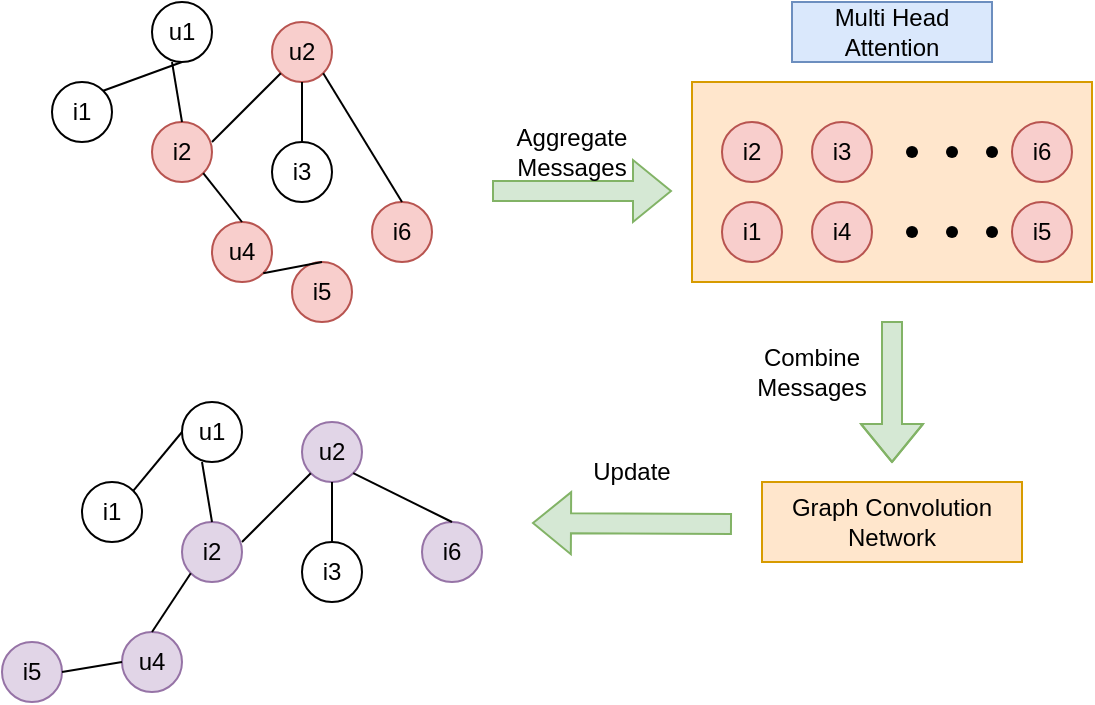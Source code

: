 <mxfile version="21.7.5" type="github" pages="2">
  <diagram name="Page-1" id="udrLgjQMtBrdLozp5wYZ">
    <mxGraphModel dx="917" dy="398" grid="1" gridSize="10" guides="1" tooltips="1" connect="1" arrows="1" fold="1" page="1" pageScale="1" pageWidth="850" pageHeight="1100" math="0" shadow="0">
      <root>
        <mxCell id="0" />
        <mxCell id="1" parent="0" />
        <mxCell id="xgLK2LUFWJEGlEhHuN2q-1" value="u1" style="ellipse;whiteSpace=wrap;html=1;aspect=fixed;" parent="1" vertex="1">
          <mxGeometry x="110" y="60" width="30" height="30" as="geometry" />
        </mxCell>
        <mxCell id="xgLK2LUFWJEGlEhHuN2q-2" value="u2" style="ellipse;whiteSpace=wrap;html=1;aspect=fixed;fillColor=#f8cecc;strokeColor=#b85450;" parent="1" vertex="1">
          <mxGeometry x="170" y="70" width="30" height="30" as="geometry" />
        </mxCell>
        <mxCell id="xgLK2LUFWJEGlEhHuN2q-3" value="i2" style="ellipse;whiteSpace=wrap;html=1;aspect=fixed;fillColor=#f8cecc;strokeColor=#b85450;" parent="1" vertex="1">
          <mxGeometry x="110" y="120" width="30" height="30" as="geometry" />
        </mxCell>
        <mxCell id="xgLK2LUFWJEGlEhHuN2q-4" value="i3" style="ellipse;whiteSpace=wrap;html=1;aspect=fixed;" parent="1" vertex="1">
          <mxGeometry x="170" y="130" width="30" height="30" as="geometry" />
        </mxCell>
        <mxCell id="xgLK2LUFWJEGlEhHuN2q-5" value="i1" style="ellipse;whiteSpace=wrap;html=1;aspect=fixed;" parent="1" vertex="1">
          <mxGeometry x="60" y="100" width="30" height="30" as="geometry" />
        </mxCell>
        <mxCell id="xgLK2LUFWJEGlEhHuN2q-7" value="" style="endArrow=none;html=1;rounded=0;exitX=0.5;exitY=1;exitDx=0;exitDy=0;entryX=1;entryY=0;entryDx=0;entryDy=0;" parent="1" source="xgLK2LUFWJEGlEhHuN2q-1" target="xgLK2LUFWJEGlEhHuN2q-5" edge="1">
          <mxGeometry width="50" height="50" relative="1" as="geometry">
            <mxPoint x="370" y="240" as="sourcePoint" />
            <mxPoint x="420" y="190" as="targetPoint" />
          </mxGeometry>
        </mxCell>
        <mxCell id="xgLK2LUFWJEGlEhHuN2q-8" value="" style="endArrow=none;html=1;rounded=0;entryX=0;entryY=1;entryDx=0;entryDy=0;" parent="1" target="xgLK2LUFWJEGlEhHuN2q-2" edge="1">
          <mxGeometry width="50" height="50" relative="1" as="geometry">
            <mxPoint x="140" y="130" as="sourcePoint" />
            <mxPoint x="76" y="124" as="targetPoint" />
          </mxGeometry>
        </mxCell>
        <mxCell id="xgLK2LUFWJEGlEhHuN2q-9" value="" style="endArrow=none;html=1;rounded=0;exitX=0.5;exitY=0;exitDx=0;exitDy=0;entryX=0.5;entryY=1;entryDx=0;entryDy=0;" parent="1" source="xgLK2LUFWJEGlEhHuN2q-4" target="xgLK2LUFWJEGlEhHuN2q-2" edge="1">
          <mxGeometry width="50" height="50" relative="1" as="geometry">
            <mxPoint x="135" y="130" as="sourcePoint" />
            <mxPoint x="184" y="116" as="targetPoint" />
          </mxGeometry>
        </mxCell>
        <mxCell id="xgLK2LUFWJEGlEhHuN2q-10" value="" style="endArrow=none;html=1;rounded=0;entryX=0.5;entryY=0;entryDx=0;entryDy=0;" parent="1" target="xgLK2LUFWJEGlEhHuN2q-3" edge="1">
          <mxGeometry width="50" height="50" relative="1" as="geometry">
            <mxPoint x="120" y="90" as="sourcePoint" />
            <mxPoint x="194" y="126" as="targetPoint" />
          </mxGeometry>
        </mxCell>
        <mxCell id="xgLK2LUFWJEGlEhHuN2q-12" value="u4" style="ellipse;whiteSpace=wrap;html=1;aspect=fixed;fillColor=#f8cecc;strokeColor=#b85450;" parent="1" vertex="1">
          <mxGeometry x="140" y="170" width="30" height="30" as="geometry" />
        </mxCell>
        <mxCell id="xgLK2LUFWJEGlEhHuN2q-13" value="i6" style="ellipse;whiteSpace=wrap;html=1;aspect=fixed;fillColor=#f8cecc;strokeColor=#b85450;" parent="1" vertex="1">
          <mxGeometry x="220" y="160" width="30" height="30" as="geometry" />
        </mxCell>
        <mxCell id="xgLK2LUFWJEGlEhHuN2q-14" value="i5" style="ellipse;whiteSpace=wrap;html=1;aspect=fixed;fillColor=#f8cecc;strokeColor=#b85450;" parent="1" vertex="1">
          <mxGeometry x="180" y="190" width="30" height="30" as="geometry" />
        </mxCell>
        <mxCell id="xgLK2LUFWJEGlEhHuN2q-28" value="" style="endArrow=none;html=1;rounded=0;exitX=0.5;exitY=0;exitDx=0;exitDy=0;entryX=1;entryY=1;entryDx=0;entryDy=0;" parent="1" source="xgLK2LUFWJEGlEhHuN2q-13" target="xgLK2LUFWJEGlEhHuN2q-2" edge="1">
          <mxGeometry width="50" height="50" relative="1" as="geometry">
            <mxPoint x="195" y="140" as="sourcePoint" />
            <mxPoint x="195" y="110" as="targetPoint" />
          </mxGeometry>
        </mxCell>
        <mxCell id="xgLK2LUFWJEGlEhHuN2q-29" value="" style="endArrow=none;html=1;rounded=0;exitX=0.5;exitY=0;exitDx=0;exitDy=0;entryX=1;entryY=1;entryDx=0;entryDy=0;" parent="1" source="xgLK2LUFWJEGlEhHuN2q-12" target="xgLK2LUFWJEGlEhHuN2q-3" edge="1">
          <mxGeometry width="50" height="50" relative="1" as="geometry">
            <mxPoint x="205" y="150" as="sourcePoint" />
            <mxPoint x="205" y="120" as="targetPoint" />
          </mxGeometry>
        </mxCell>
        <mxCell id="xgLK2LUFWJEGlEhHuN2q-30" value="" style="endArrow=none;html=1;rounded=0;exitX=0.5;exitY=0;exitDx=0;exitDy=0;entryX=1;entryY=1;entryDx=0;entryDy=0;" parent="1" source="xgLK2LUFWJEGlEhHuN2q-14" target="xgLK2LUFWJEGlEhHuN2q-12" edge="1">
          <mxGeometry width="50" height="50" relative="1" as="geometry">
            <mxPoint x="165" y="180" as="sourcePoint" />
            <mxPoint x="146" y="156" as="targetPoint" />
          </mxGeometry>
        </mxCell>
        <mxCell id="xgLK2LUFWJEGlEhHuN2q-34" value="" style="shape=flexArrow;endArrow=classic;html=1;rounded=0;fillColor=#d5e8d4;strokeColor=#82b366;" parent="1" edge="1">
          <mxGeometry width="50" height="50" relative="1" as="geometry">
            <mxPoint x="280" y="154.5" as="sourcePoint" />
            <mxPoint x="370" y="154.5" as="targetPoint" />
          </mxGeometry>
        </mxCell>
        <mxCell id="xgLK2LUFWJEGlEhHuN2q-36" value="Aggregate&lt;br&gt;Messages" style="text;html=1;strokeColor=none;fillColor=none;align=center;verticalAlign=middle;whiteSpace=wrap;rounded=0;" parent="1" vertex="1">
          <mxGeometry x="290" y="120" width="60" height="30" as="geometry" />
        </mxCell>
        <mxCell id="xgLK2LUFWJEGlEhHuN2q-37" value="" style="rounded=0;whiteSpace=wrap;html=1;fillColor=#ffe6cc;strokeColor=#d79b00;" parent="1" vertex="1">
          <mxGeometry x="380" y="100" width="200" height="100" as="geometry" />
        </mxCell>
        <mxCell id="xgLK2LUFWJEGlEhHuN2q-38" value="i2" style="ellipse;whiteSpace=wrap;html=1;aspect=fixed;fillColor=#f8cecc;strokeColor=#b85450;" parent="1" vertex="1">
          <mxGeometry x="395" y="120" width="30" height="30" as="geometry" />
        </mxCell>
        <mxCell id="xgLK2LUFWJEGlEhHuN2q-39" value="i3" style="ellipse;whiteSpace=wrap;html=1;aspect=fixed;fillColor=#f8cecc;strokeColor=#b85450;" parent="1" vertex="1">
          <mxGeometry x="440" y="120" width="30" height="30" as="geometry" />
        </mxCell>
        <mxCell id="xgLK2LUFWJEGlEhHuN2q-40" value="i6" style="ellipse;whiteSpace=wrap;html=1;aspect=fixed;fillColor=#f8cecc;strokeColor=#b85450;" parent="1" vertex="1">
          <mxGeometry x="540" y="120" width="30" height="30" as="geometry" />
        </mxCell>
        <mxCell id="xgLK2LUFWJEGlEhHuN2q-43" value="" style="shape=waypoint;sketch=0;fillStyle=solid;size=6;pointerEvents=1;points=[];fillColor=none;resizable=0;rotatable=0;perimeter=centerPerimeter;snapToPoint=1;" parent="1" vertex="1">
          <mxGeometry x="480" y="125" width="20" height="20" as="geometry" />
        </mxCell>
        <mxCell id="xgLK2LUFWJEGlEhHuN2q-44" value="" style="shape=waypoint;sketch=0;fillStyle=solid;size=6;pointerEvents=1;points=[];fillColor=none;resizable=0;rotatable=0;perimeter=centerPerimeter;snapToPoint=1;" parent="1" vertex="1">
          <mxGeometry x="500" y="125" width="20" height="20" as="geometry" />
        </mxCell>
        <mxCell id="xgLK2LUFWJEGlEhHuN2q-45" value="" style="shape=waypoint;sketch=0;fillStyle=solid;size=6;pointerEvents=1;points=[];fillColor=none;resizable=0;rotatable=0;perimeter=centerPerimeter;snapToPoint=1;" parent="1" vertex="1">
          <mxGeometry x="520" y="125" width="20" height="20" as="geometry" />
        </mxCell>
        <mxCell id="xgLK2LUFWJEGlEhHuN2q-48" value="i1" style="ellipse;whiteSpace=wrap;html=1;aspect=fixed;fillColor=#f8cecc;strokeColor=#b85450;" parent="1" vertex="1">
          <mxGeometry x="395" y="160" width="30" height="30" as="geometry" />
        </mxCell>
        <mxCell id="xgLK2LUFWJEGlEhHuN2q-49" value="i4" style="ellipse;whiteSpace=wrap;html=1;aspect=fixed;fillColor=#f8cecc;strokeColor=#b85450;" parent="1" vertex="1">
          <mxGeometry x="440" y="160" width="30" height="30" as="geometry" />
        </mxCell>
        <mxCell id="xgLK2LUFWJEGlEhHuN2q-50" value="i5" style="ellipse;whiteSpace=wrap;html=1;aspect=fixed;fillColor=#f8cecc;strokeColor=#b85450;" parent="1" vertex="1">
          <mxGeometry x="540" y="160" width="30" height="30" as="geometry" />
        </mxCell>
        <mxCell id="xgLK2LUFWJEGlEhHuN2q-51" value="" style="shape=waypoint;sketch=0;fillStyle=solid;size=6;pointerEvents=1;points=[];fillColor=none;resizable=0;rotatable=0;perimeter=centerPerimeter;snapToPoint=1;" parent="1" vertex="1">
          <mxGeometry x="480" y="165" width="20" height="20" as="geometry" />
        </mxCell>
        <mxCell id="xgLK2LUFWJEGlEhHuN2q-52" value="" style="shape=waypoint;sketch=0;fillStyle=solid;size=6;pointerEvents=1;points=[];fillColor=none;resizable=0;rotatable=0;perimeter=centerPerimeter;snapToPoint=1;" parent="1" vertex="1">
          <mxGeometry x="500" y="165" width="20" height="20" as="geometry" />
        </mxCell>
        <mxCell id="xgLK2LUFWJEGlEhHuN2q-53" value="" style="shape=waypoint;sketch=0;fillStyle=solid;size=6;pointerEvents=1;points=[];fillColor=none;resizable=0;rotatable=0;perimeter=centerPerimeter;snapToPoint=1;" parent="1" vertex="1">
          <mxGeometry x="520" y="165" width="20" height="20" as="geometry" />
        </mxCell>
        <mxCell id="xgLK2LUFWJEGlEhHuN2q-54" value="Multi Head Attention" style="text;html=1;strokeColor=#6c8ebf;fillColor=#dae8fc;align=center;verticalAlign=middle;whiteSpace=wrap;rounded=0;" parent="1" vertex="1">
          <mxGeometry x="430" y="60" width="100" height="30" as="geometry" />
        </mxCell>
        <mxCell id="xgLK2LUFWJEGlEhHuN2q-56" value="" style="shape=flexArrow;endArrow=classic;html=1;rounded=0;fillColor=#d5e8d4;strokeColor=#82b366;" parent="1" edge="1">
          <mxGeometry width="50" height="50" relative="1" as="geometry">
            <mxPoint x="480" y="219.5" as="sourcePoint" />
            <mxPoint x="480" y="290.5" as="targetPoint" />
            <Array as="points">
              <mxPoint x="480" y="220.5" />
            </Array>
          </mxGeometry>
        </mxCell>
        <mxCell id="xgLK2LUFWJEGlEhHuN2q-57" value="Combine&lt;br&gt;Messages" style="text;html=1;strokeColor=none;fillColor=none;align=center;verticalAlign=middle;whiteSpace=wrap;rounded=0;" parent="1" vertex="1">
          <mxGeometry x="410" y="230" width="60" height="30" as="geometry" />
        </mxCell>
        <mxCell id="xgLK2LUFWJEGlEhHuN2q-58" value="Graph Convolution Network " style="rounded=0;whiteSpace=wrap;html=1;fillColor=#ffe6cc;strokeColor=#d79b00;" parent="1" vertex="1">
          <mxGeometry x="415" y="300" width="130" height="40" as="geometry" />
        </mxCell>
        <mxCell id="xgLK2LUFWJEGlEhHuN2q-60" value="u1" style="ellipse;whiteSpace=wrap;html=1;aspect=fixed;" parent="1" vertex="1">
          <mxGeometry x="125" y="260" width="30" height="30" as="geometry" />
        </mxCell>
        <mxCell id="xgLK2LUFWJEGlEhHuN2q-61" value="u2" style="ellipse;whiteSpace=wrap;html=1;aspect=fixed;fillColor=#e1d5e7;strokeColor=#9673a6;" parent="1" vertex="1">
          <mxGeometry x="185" y="270" width="30" height="30" as="geometry" />
        </mxCell>
        <mxCell id="xgLK2LUFWJEGlEhHuN2q-62" value="i2" style="ellipse;whiteSpace=wrap;html=1;aspect=fixed;fillColor=#e1d5e7;strokeColor=#9673a6;" parent="1" vertex="1">
          <mxGeometry x="125" y="320" width="30" height="30" as="geometry" />
        </mxCell>
        <mxCell id="xgLK2LUFWJEGlEhHuN2q-63" value="i3" style="ellipse;whiteSpace=wrap;html=1;aspect=fixed;" parent="1" vertex="1">
          <mxGeometry x="185" y="330" width="30" height="30" as="geometry" />
        </mxCell>
        <mxCell id="xgLK2LUFWJEGlEhHuN2q-64" value="i1" style="ellipse;whiteSpace=wrap;html=1;aspect=fixed;" parent="1" vertex="1">
          <mxGeometry x="75" y="300" width="30" height="30" as="geometry" />
        </mxCell>
        <mxCell id="xgLK2LUFWJEGlEhHuN2q-65" value="" style="endArrow=none;html=1;rounded=0;exitX=0;exitY=0.5;exitDx=0;exitDy=0;entryX=1;entryY=0;entryDx=0;entryDy=0;" parent="1" source="xgLK2LUFWJEGlEhHuN2q-60" target="xgLK2LUFWJEGlEhHuN2q-64" edge="1">
          <mxGeometry width="50" height="50" relative="1" as="geometry">
            <mxPoint x="385" y="440" as="sourcePoint" />
            <mxPoint x="435" y="390" as="targetPoint" />
          </mxGeometry>
        </mxCell>
        <mxCell id="xgLK2LUFWJEGlEhHuN2q-66" value="" style="endArrow=none;html=1;rounded=0;entryX=0;entryY=1;entryDx=0;entryDy=0;" parent="1" target="xgLK2LUFWJEGlEhHuN2q-61" edge="1">
          <mxGeometry width="50" height="50" relative="1" as="geometry">
            <mxPoint x="155" y="330" as="sourcePoint" />
            <mxPoint x="91" y="324" as="targetPoint" />
          </mxGeometry>
        </mxCell>
        <mxCell id="xgLK2LUFWJEGlEhHuN2q-67" value="" style="endArrow=none;html=1;rounded=0;exitX=0.5;exitY=0;exitDx=0;exitDy=0;entryX=0.5;entryY=1;entryDx=0;entryDy=0;" parent="1" source="xgLK2LUFWJEGlEhHuN2q-63" target="xgLK2LUFWJEGlEhHuN2q-61" edge="1">
          <mxGeometry width="50" height="50" relative="1" as="geometry">
            <mxPoint x="150" y="330" as="sourcePoint" />
            <mxPoint x="199" y="316" as="targetPoint" />
          </mxGeometry>
        </mxCell>
        <mxCell id="xgLK2LUFWJEGlEhHuN2q-68" value="" style="endArrow=none;html=1;rounded=0;entryX=0.5;entryY=0;entryDx=0;entryDy=0;" parent="1" target="xgLK2LUFWJEGlEhHuN2q-62" edge="1">
          <mxGeometry width="50" height="50" relative="1" as="geometry">
            <mxPoint x="135" y="290" as="sourcePoint" />
            <mxPoint x="209" y="326" as="targetPoint" />
          </mxGeometry>
        </mxCell>
        <mxCell id="xgLK2LUFWJEGlEhHuN2q-70" value="u4" style="ellipse;whiteSpace=wrap;html=1;aspect=fixed;fillColor=#e1d5e7;strokeColor=#9673a6;" parent="1" vertex="1">
          <mxGeometry x="95" y="375" width="30" height="30" as="geometry" />
        </mxCell>
        <mxCell id="xgLK2LUFWJEGlEhHuN2q-71" value="i6" style="ellipse;whiteSpace=wrap;html=1;aspect=fixed;fillColor=#e1d5e7;strokeColor=#9673a6;" parent="1" vertex="1">
          <mxGeometry x="245" y="320" width="30" height="30" as="geometry" />
        </mxCell>
        <mxCell id="xgLK2LUFWJEGlEhHuN2q-72" value="i5" style="ellipse;whiteSpace=wrap;html=1;aspect=fixed;fillColor=#e1d5e7;strokeColor=#9673a6;" parent="1" vertex="1">
          <mxGeometry x="35" y="380" width="30" height="30" as="geometry" />
        </mxCell>
        <mxCell id="xgLK2LUFWJEGlEhHuN2q-74" value="" style="endArrow=none;html=1;rounded=0;exitX=0.5;exitY=0;exitDx=0;exitDy=0;entryX=1;entryY=1;entryDx=0;entryDy=0;" parent="1" source="xgLK2LUFWJEGlEhHuN2q-71" target="xgLK2LUFWJEGlEhHuN2q-61" edge="1">
          <mxGeometry width="50" height="50" relative="1" as="geometry">
            <mxPoint x="210" y="340" as="sourcePoint" />
            <mxPoint x="210" y="310" as="targetPoint" />
          </mxGeometry>
        </mxCell>
        <mxCell id="xgLK2LUFWJEGlEhHuN2q-75" value="" style="endArrow=none;html=1;rounded=0;exitX=0.5;exitY=0;exitDx=0;exitDy=0;entryX=0;entryY=1;entryDx=0;entryDy=0;" parent="1" source="xgLK2LUFWJEGlEhHuN2q-70" target="xgLK2LUFWJEGlEhHuN2q-62" edge="1">
          <mxGeometry width="50" height="50" relative="1" as="geometry">
            <mxPoint x="220" y="350" as="sourcePoint" />
            <mxPoint x="220" y="320" as="targetPoint" />
          </mxGeometry>
        </mxCell>
        <mxCell id="xgLK2LUFWJEGlEhHuN2q-76" value="" style="endArrow=none;html=1;rounded=0;exitX=1;exitY=0.5;exitDx=0;exitDy=0;entryX=0;entryY=0.5;entryDx=0;entryDy=0;" parent="1" source="xgLK2LUFWJEGlEhHuN2q-72" target="xgLK2LUFWJEGlEhHuN2q-70" edge="1">
          <mxGeometry width="50" height="50" relative="1" as="geometry">
            <mxPoint x="180" y="380" as="sourcePoint" />
            <mxPoint x="155" y="390" as="targetPoint" />
          </mxGeometry>
        </mxCell>
        <mxCell id="xgLK2LUFWJEGlEhHuN2q-80" value="" style="shape=flexArrow;endArrow=classic;html=1;rounded=0;fillColor=#d5e8d4;strokeColor=#82b366;" parent="1" edge="1">
          <mxGeometry width="50" height="50" relative="1" as="geometry">
            <mxPoint x="400" y="321" as="sourcePoint" />
            <mxPoint x="300" y="320.5" as="targetPoint" />
          </mxGeometry>
        </mxCell>
        <mxCell id="xgLK2LUFWJEGlEhHuN2q-81" value="Update" style="text;html=1;strokeColor=none;fillColor=none;align=center;verticalAlign=middle;whiteSpace=wrap;rounded=0;" parent="1" vertex="1">
          <mxGeometry x="320" y="280" width="60" height="30" as="geometry" />
        </mxCell>
      </root>
    </mxGraphModel>
  </diagram>
  <diagram id="Iou7kcKCIrMib3NgRolK" name="Page-2">
    <mxGraphModel dx="917" dy="398" grid="1" gridSize="10" guides="1" tooltips="1" connect="1" arrows="1" fold="1" page="1" pageScale="1" pageWidth="850" pageHeight="1100" math="0" shadow="0">
      <root>
        <mxCell id="0" />
        <mxCell id="1" parent="0" />
        <mxCell id="OVinxgK5j0uYYGArUbHH-1" value="u1" style="ellipse;whiteSpace=wrap;html=1;aspect=fixed;fillColor=#ffe6cc;strokeColor=#d79b00;" parent="1" vertex="1">
          <mxGeometry x="110" y="60" width="30" height="30" as="geometry" />
        </mxCell>
        <mxCell id="OVinxgK5j0uYYGArUbHH-2" value="u2" style="ellipse;whiteSpace=wrap;html=1;aspect=fixed;fillColor=#ffe6cc;strokeColor=#d79b00;" parent="1" vertex="1">
          <mxGeometry x="170" y="70" width="30" height="30" as="geometry" />
        </mxCell>
        <mxCell id="OVinxgK5j0uYYGArUbHH-3" value="i2" style="ellipse;whiteSpace=wrap;html=1;aspect=fixed;fillColor=#ffe6cc;strokeColor=#d79b00;" parent="1" vertex="1">
          <mxGeometry x="110" y="120" width="30" height="30" as="geometry" />
        </mxCell>
        <mxCell id="OVinxgK5j0uYYGArUbHH-4" value="i3" style="ellipse;whiteSpace=wrap;html=1;aspect=fixed;fillColor=#ffe6cc;strokeColor=#d79b00;" parent="1" vertex="1">
          <mxGeometry x="170" y="130" width="30" height="30" as="geometry" />
        </mxCell>
        <mxCell id="OVinxgK5j0uYYGArUbHH-5" value="i1" style="ellipse;whiteSpace=wrap;html=1;aspect=fixed;fillColor=#ffe6cc;strokeColor=#d79b00;" parent="1" vertex="1">
          <mxGeometry x="60" y="100" width="30" height="30" as="geometry" />
        </mxCell>
        <mxCell id="OVinxgK5j0uYYGArUbHH-6" value="" style="endArrow=none;html=1;rounded=0;exitX=0.5;exitY=1;exitDx=0;exitDy=0;entryX=1;entryY=0;entryDx=0;entryDy=0;fillColor=#ffe6cc;strokeColor=#d79b00;" parent="1" source="OVinxgK5j0uYYGArUbHH-1" target="OVinxgK5j0uYYGArUbHH-5" edge="1">
          <mxGeometry width="50" height="50" relative="1" as="geometry">
            <mxPoint x="370" y="240" as="sourcePoint" />
            <mxPoint x="420" y="190" as="targetPoint" />
          </mxGeometry>
        </mxCell>
        <mxCell id="OVinxgK5j0uYYGArUbHH-7" value="" style="endArrow=none;html=1;rounded=0;entryX=0;entryY=1;entryDx=0;entryDy=0;fillColor=#ffe6cc;strokeColor=#d79b00;" parent="1" target="OVinxgK5j0uYYGArUbHH-2" edge="1">
          <mxGeometry width="50" height="50" relative="1" as="geometry">
            <mxPoint x="140" y="130" as="sourcePoint" />
            <mxPoint x="76" y="124" as="targetPoint" />
          </mxGeometry>
        </mxCell>
        <mxCell id="OVinxgK5j0uYYGArUbHH-8" value="" style="endArrow=none;html=1;rounded=0;exitX=0.5;exitY=0;exitDx=0;exitDy=0;entryX=0.5;entryY=1;entryDx=0;entryDy=0;fillColor=#ffe6cc;strokeColor=#d79b00;" parent="1" source="OVinxgK5j0uYYGArUbHH-4" target="OVinxgK5j0uYYGArUbHH-2" edge="1">
          <mxGeometry width="50" height="50" relative="1" as="geometry">
            <mxPoint x="135" y="130" as="sourcePoint" />
            <mxPoint x="184" y="116" as="targetPoint" />
          </mxGeometry>
        </mxCell>
        <mxCell id="OVinxgK5j0uYYGArUbHH-9" value="" style="endArrow=none;html=1;rounded=0;entryX=0.5;entryY=0;entryDx=0;entryDy=0;fillColor=#ffe6cc;strokeColor=#d79b00;" parent="1" target="OVinxgK5j0uYYGArUbHH-3" edge="1">
          <mxGeometry width="50" height="50" relative="1" as="geometry">
            <mxPoint x="120" y="90" as="sourcePoint" />
            <mxPoint x="194" y="126" as="targetPoint" />
          </mxGeometry>
        </mxCell>
        <mxCell id="OVinxgK5j0uYYGArUbHH-10" value="u4" style="ellipse;whiteSpace=wrap;html=1;aspect=fixed;fillColor=#ffe6cc;strokeColor=#d79b00;" parent="1" vertex="1">
          <mxGeometry x="140" y="170" width="30" height="30" as="geometry" />
        </mxCell>
        <mxCell id="OVinxgK5j0uYYGArUbHH-11" value="i6" style="ellipse;whiteSpace=wrap;html=1;aspect=fixed;fillColor=#ffe6cc;strokeColor=#d79b00;" parent="1" vertex="1">
          <mxGeometry x="220" y="160" width="30" height="30" as="geometry" />
        </mxCell>
        <mxCell id="OVinxgK5j0uYYGArUbHH-12" value="i5" style="ellipse;whiteSpace=wrap;html=1;aspect=fixed;fillColor=#ffe6cc;strokeColor=#d79b00;" parent="1" vertex="1">
          <mxGeometry x="180" y="190" width="30" height="30" as="geometry" />
        </mxCell>
        <mxCell id="OVinxgK5j0uYYGArUbHH-13" value="" style="endArrow=none;html=1;rounded=0;exitX=0.5;exitY=0;exitDx=0;exitDy=0;entryX=1;entryY=1;entryDx=0;entryDy=0;fillColor=#ffe6cc;strokeColor=#d79b00;" parent="1" source="OVinxgK5j0uYYGArUbHH-11" target="OVinxgK5j0uYYGArUbHH-2" edge="1">
          <mxGeometry width="50" height="50" relative="1" as="geometry">
            <mxPoint x="195" y="140" as="sourcePoint" />
            <mxPoint x="195" y="110" as="targetPoint" />
          </mxGeometry>
        </mxCell>
        <mxCell id="OVinxgK5j0uYYGArUbHH-14" value="" style="endArrow=none;html=1;rounded=0;exitX=0.5;exitY=0;exitDx=0;exitDy=0;entryX=1;entryY=1;entryDx=0;entryDy=0;fillColor=#ffe6cc;strokeColor=#d79b00;" parent="1" source="OVinxgK5j0uYYGArUbHH-10" target="OVinxgK5j0uYYGArUbHH-3" edge="1">
          <mxGeometry width="50" height="50" relative="1" as="geometry">
            <mxPoint x="205" y="150" as="sourcePoint" />
            <mxPoint x="205" y="120" as="targetPoint" />
          </mxGeometry>
        </mxCell>
        <mxCell id="OVinxgK5j0uYYGArUbHH-15" value="" style="endArrow=none;html=1;rounded=0;exitX=0.5;exitY=0;exitDx=0;exitDy=0;entryX=1;entryY=1;entryDx=0;entryDy=0;fillColor=#ffe6cc;strokeColor=#d79b00;" parent="1" source="OVinxgK5j0uYYGArUbHH-12" target="OVinxgK5j0uYYGArUbHH-10" edge="1">
          <mxGeometry width="50" height="50" relative="1" as="geometry">
            <mxPoint x="165" y="180" as="sourcePoint" />
            <mxPoint x="146" y="156" as="targetPoint" />
          </mxGeometry>
        </mxCell>
        <mxCell id="OVinxgK5j0uYYGArUbHH-18" value="&lt;h1&gt;&lt;span style=&quot;background-color: initial;&quot;&gt;&lt;font style=&quot;font-size: 20px;&quot;&gt;Graph - based RecSys&lt;/font&gt;&lt;/span&gt;&lt;/h1&gt;" style="text;html=1;strokeColor=none;fillColor=none;spacing=5;spacingTop=-20;whiteSpace=wrap;overflow=hidden;rounded=0;" parent="1" vertex="1">
          <mxGeometry x="50" y="410" width="230" height="40" as="geometry" />
        </mxCell>
        <mxCell id="OVinxgK5j0uYYGArUbHH-21" value="u1" style="ellipse;whiteSpace=wrap;html=1;aspect=fixed;fillColor=#dae8fc;strokeColor=#6c8ebf;" parent="1" vertex="1">
          <mxGeometry x="120" y="270" width="30" height="30" as="geometry" />
        </mxCell>
        <mxCell id="OVinxgK5j0uYYGArUbHH-22" value="u2" style="ellipse;whiteSpace=wrap;html=1;aspect=fixed;fillColor=#dae8fc;strokeColor=#6c8ebf;" parent="1" vertex="1">
          <mxGeometry x="180" y="280" width="30" height="30" as="geometry" />
        </mxCell>
        <mxCell id="OVinxgK5j0uYYGArUbHH-23" value="i8" style="ellipse;whiteSpace=wrap;html=1;aspect=fixed;fillColor=#dae8fc;strokeColor=#6c8ebf;" parent="1" vertex="1">
          <mxGeometry x="120" y="330" width="30" height="30" as="geometry" />
        </mxCell>
        <mxCell id="OVinxgK5j0uYYGArUbHH-24" value="i9" style="ellipse;whiteSpace=wrap;html=1;aspect=fixed;fillColor=#dae8fc;strokeColor=#6c8ebf;" parent="1" vertex="1">
          <mxGeometry x="180" y="340" width="30" height="30" as="geometry" />
        </mxCell>
        <mxCell id="OVinxgK5j0uYYGArUbHH-25" value="i7" style="ellipse;whiteSpace=wrap;html=1;aspect=fixed;fillColor=#dae8fc;strokeColor=#6c8ebf;" parent="1" vertex="1">
          <mxGeometry x="70" y="310" width="30" height="30" as="geometry" />
        </mxCell>
        <mxCell id="OVinxgK5j0uYYGArUbHH-26" value="" style="endArrow=none;html=1;rounded=0;exitX=0.5;exitY=1;exitDx=0;exitDy=0;entryX=1;entryY=0;entryDx=0;entryDy=0;fillColor=#dae8fc;strokeColor=#6c8ebf;" parent="1" source="OVinxgK5j0uYYGArUbHH-21" target="OVinxgK5j0uYYGArUbHH-25" edge="1">
          <mxGeometry width="50" height="50" relative="1" as="geometry">
            <mxPoint x="380" y="450" as="sourcePoint" />
            <mxPoint x="430" y="400" as="targetPoint" />
          </mxGeometry>
        </mxCell>
        <mxCell id="OVinxgK5j0uYYGArUbHH-27" value="" style="endArrow=none;html=1;rounded=0;entryX=0;entryY=1;entryDx=0;entryDy=0;fillColor=#dae8fc;strokeColor=#6c8ebf;" parent="1" target="OVinxgK5j0uYYGArUbHH-22" edge="1">
          <mxGeometry width="50" height="50" relative="1" as="geometry">
            <mxPoint x="150" y="340" as="sourcePoint" />
            <mxPoint x="86" y="334" as="targetPoint" />
          </mxGeometry>
        </mxCell>
        <mxCell id="OVinxgK5j0uYYGArUbHH-28" value="" style="endArrow=none;html=1;rounded=0;exitX=0.5;exitY=0;exitDx=0;exitDy=0;entryX=0.5;entryY=1;entryDx=0;entryDy=0;fillColor=#dae8fc;strokeColor=#6c8ebf;" parent="1" source="OVinxgK5j0uYYGArUbHH-24" target="OVinxgK5j0uYYGArUbHH-22" edge="1">
          <mxGeometry width="50" height="50" relative="1" as="geometry">
            <mxPoint x="145" y="340" as="sourcePoint" />
            <mxPoint x="194" y="326" as="targetPoint" />
          </mxGeometry>
        </mxCell>
        <mxCell id="OVinxgK5j0uYYGArUbHH-29" value="" style="endArrow=none;html=1;rounded=0;entryX=0.5;entryY=0;entryDx=0;entryDy=0;fillColor=#dae8fc;strokeColor=#6c8ebf;" parent="1" target="OVinxgK5j0uYYGArUbHH-23" edge="1">
          <mxGeometry width="50" height="50" relative="1" as="geometry">
            <mxPoint x="130" y="300" as="sourcePoint" />
            <mxPoint x="204" y="336" as="targetPoint" />
          </mxGeometry>
        </mxCell>
        <mxCell id="OVinxgK5j0uYYGArUbHH-30" value="u5" style="ellipse;whiteSpace=wrap;html=1;aspect=fixed;fillColor=#dae8fc;strokeColor=#6c8ebf;" parent="1" vertex="1">
          <mxGeometry x="150" y="380" width="30" height="30" as="geometry" />
        </mxCell>
        <mxCell id="OVinxgK5j0uYYGArUbHH-34" value="" style="endArrow=none;html=1;rounded=0;exitX=0.5;exitY=0;exitDx=0;exitDy=0;entryX=1;entryY=1;entryDx=0;entryDy=0;fillColor=#dae8fc;strokeColor=#6c8ebf;" parent="1" source="OVinxgK5j0uYYGArUbHH-30" target="OVinxgK5j0uYYGArUbHH-23" edge="1">
          <mxGeometry width="50" height="50" relative="1" as="geometry">
            <mxPoint x="215" y="360" as="sourcePoint" />
            <mxPoint x="215" y="330" as="targetPoint" />
          </mxGeometry>
        </mxCell>
        <mxCell id="OVinxgK5j0uYYGArUbHH-38" value="Domain A" style="rounded=0;whiteSpace=wrap;html=1;fillColor=#ffe6cc;strokeColor=#d79b00;" parent="1" vertex="1">
          <mxGeometry x="120" y="20" width="60" height="20" as="geometry" />
        </mxCell>
        <mxCell id="OVinxgK5j0uYYGArUbHH-39" value="Domain B" style="rounded=0;whiteSpace=wrap;html=1;fillColor=#dae8fc;strokeColor=#6c8ebf;" parent="1" vertex="1">
          <mxGeometry x="110" y="240" width="60" height="20" as="geometry" />
        </mxCell>
        <mxCell id="OVinxgK5j0uYYGArUbHH-40" value="" style="shape=flexArrow;endArrow=classic;html=1;rounded=0;strokeWidth=3;" parent="1" edge="1">
          <mxGeometry width="50" height="50" relative="1" as="geometry">
            <mxPoint x="270" y="240" as="sourcePoint" />
            <mxPoint x="360" y="240" as="targetPoint" />
          </mxGeometry>
        </mxCell>
        <mxCell id="B3Z5Fff0QrLdnNZL7u3F-1" value="&lt;span style=&quot;font-size: 14px;&quot;&gt;Embedding A&lt;/span&gt;" style="rounded=1;whiteSpace=wrap;html=1;fillColor=#ffe6cc;strokeColor=#d79b00;" vertex="1" parent="1">
          <mxGeometry x="370" y="105" width="110" height="80" as="geometry" />
        </mxCell>
        <mxCell id="B3Z5Fff0QrLdnNZL7u3F-2" value="&lt;span style=&quot;font-size: 14px;&quot;&gt;Embedding B&lt;/span&gt;" style="rounded=1;whiteSpace=wrap;html=1;fillColor=#dae8fc;strokeColor=#6c8ebf;" vertex="1" parent="1">
          <mxGeometry x="370" y="290" width="110" height="70" as="geometry" />
        </mxCell>
        <mxCell id="B3Z5Fff0QrLdnNZL7u3F-3" value="Overlap User&lt;br&gt;Embedding" style="rounded=1;whiteSpace=wrap;html=1;fillColor=#f8cecc;strokeColor=#b85450;" vertex="1" parent="1">
          <mxGeometry x="530" y="200" width="120" height="60" as="geometry" />
        </mxCell>
        <mxCell id="B3Z5Fff0QrLdnNZL7u3F-5" value="&lt;span style=&quot;font-size: 14px;&quot;&gt;New Embedding A&lt;/span&gt;" style="rounded=1;whiteSpace=wrap;html=1;fillColor=#ffe6cc;strokeColor=#d79b00;" vertex="1" parent="1">
          <mxGeometry x="710" y="130" width="120" height="55" as="geometry" />
        </mxCell>
        <mxCell id="B3Z5Fff0QrLdnNZL7u3F-6" value="&lt;span style=&quot;font-size: 14px;&quot;&gt;New Embedding B&lt;/span&gt;" style="rounded=1;whiteSpace=wrap;html=1;fillColor=#dae8fc;strokeColor=#6c8ebf;" vertex="1" parent="1">
          <mxGeometry x="710" y="290" width="120" height="60" as="geometry" />
        </mxCell>
        <mxCell id="B3Z5Fff0QrLdnNZL7u3F-7" value="&lt;h1&gt;Learning Overlap User Representation&lt;/h1&gt;" style="text;html=1;strokeColor=none;fillColor=none;spacing=5;spacingTop=-20;whiteSpace=wrap;overflow=hidden;rounded=0;" vertex="1" parent="1">
          <mxGeometry x="480" y="380" width="270" height="120" as="geometry" />
        </mxCell>
        <mxCell id="B3Z5Fff0QrLdnNZL7u3F-8" value="" style="endArrow=classic;html=1;rounded=0;exitX=1;exitY=0.5;exitDx=0;exitDy=0;entryX=0;entryY=0.5;entryDx=0;entryDy=0;strokeWidth=2;" edge="1" parent="1" source="B3Z5Fff0QrLdnNZL7u3F-2" target="B3Z5Fff0QrLdnNZL7u3F-3">
          <mxGeometry width="50" height="50" relative="1" as="geometry">
            <mxPoint x="490" y="320" as="sourcePoint" />
            <mxPoint x="540" y="270" as="targetPoint" />
          </mxGeometry>
        </mxCell>
        <mxCell id="B3Z5Fff0QrLdnNZL7u3F-9" value="" style="endArrow=classic;html=1;rounded=0;exitX=1;exitY=0.5;exitDx=0;exitDy=0;entryX=0;entryY=0.5;entryDx=0;entryDy=0;strokeWidth=2;" edge="1" parent="1" source="B3Z5Fff0QrLdnNZL7u3F-1" target="B3Z5Fff0QrLdnNZL7u3F-3">
          <mxGeometry width="50" height="50" relative="1" as="geometry">
            <mxPoint x="490" y="335" as="sourcePoint" />
            <mxPoint x="600" y="270" as="targetPoint" />
          </mxGeometry>
        </mxCell>
        <mxCell id="B3Z5Fff0QrLdnNZL7u3F-11" value="" style="endArrow=classic;html=1;rounded=0;exitX=1;exitY=0.5;exitDx=0;exitDy=0;entryX=0;entryY=0.5;entryDx=0;entryDy=0;strokeWidth=2;" edge="1" parent="1" source="B3Z5Fff0QrLdnNZL7u3F-3" target="B3Z5Fff0QrLdnNZL7u3F-5">
          <mxGeometry width="50" height="50" relative="1" as="geometry">
            <mxPoint x="780" y="200" as="sourcePoint" />
            <mxPoint x="670" y="210" as="targetPoint" />
          </mxGeometry>
        </mxCell>
        <mxCell id="B3Z5Fff0QrLdnNZL7u3F-12" value="" style="endArrow=classic;html=1;rounded=0;exitX=1;exitY=0.5;exitDx=0;exitDy=0;entryX=0;entryY=0.5;entryDx=0;entryDy=0;strokeWidth=2;" edge="1" parent="1" source="B3Z5Fff0QrLdnNZL7u3F-3" target="B3Z5Fff0QrLdnNZL7u3F-6">
          <mxGeometry width="50" height="50" relative="1" as="geometry">
            <mxPoint x="600" y="265" as="sourcePoint" />
            <mxPoint x="720" y="325" as="targetPoint" />
          </mxGeometry>
        </mxCell>
        <mxCell id="B3Z5Fff0QrLdnNZL7u3F-14" value="" style="shape=flexArrow;endArrow=classic;html=1;rounded=0;strokeWidth=3;" edge="1" parent="1">
          <mxGeometry width="50" height="50" relative="1" as="geometry">
            <mxPoint x="70" y="699" as="sourcePoint" />
            <mxPoint x="160" y="699" as="targetPoint" />
          </mxGeometry>
        </mxCell>
        <mxCell id="B3Z5Fff0QrLdnNZL7u3F-15" value="&lt;span style=&quot;font-size: 14px;&quot;&gt;New Embedding A&lt;/span&gt;" style="rounded=1;whiteSpace=wrap;html=1;fillColor=#ffe6cc;strokeColor=#d79b00;" vertex="1" parent="1">
          <mxGeometry x="210" y="582.5" width="120" height="55" as="geometry" />
        </mxCell>
        <mxCell id="B3Z5Fff0QrLdnNZL7u3F-16" value="&lt;span style=&quot;font-size: 14px;&quot;&gt;New Embedding B&lt;/span&gt;" style="rounded=1;whiteSpace=wrap;html=1;fillColor=#dae8fc;strokeColor=#6c8ebf;" vertex="1" parent="1">
          <mxGeometry x="530" y="577.5" width="120" height="60" as="geometry" />
        </mxCell>
        <mxCell id="B3Z5Fff0QrLdnNZL7u3F-17" value="&lt;font style=&quot;font-size: 14px;&quot;&gt;&lt;b&gt;Meta Learner&lt;/b&gt;&lt;/font&gt;" style="shape=process;whiteSpace=wrap;html=1;backgroundOutline=1;fillColor=#d5e8d4;strokeColor=#82b366;" vertex="1" parent="1">
          <mxGeometry x="380" y="490" width="120" height="60" as="geometry" />
        </mxCell>
        <mxCell id="B3Z5Fff0QrLdnNZL7u3F-18" value="" style="endArrow=classic;html=1;rounded=0;exitX=0.5;exitY=0;exitDx=0;exitDy=0;entryX=0;entryY=0.5;entryDx=0;entryDy=0;strokeWidth=3;" edge="1" parent="1" source="B3Z5Fff0QrLdnNZL7u3F-15" target="B3Z5Fff0QrLdnNZL7u3F-17">
          <mxGeometry width="50" height="50" relative="1" as="geometry">
            <mxPoint x="120" y="581.5" as="sourcePoint" />
            <mxPoint x="360" y="519" as="targetPoint" />
            <Array as="points">
              <mxPoint x="270" y="520" />
            </Array>
          </mxGeometry>
        </mxCell>
        <mxCell id="B3Z5Fff0QrLdnNZL7u3F-19" value="" style="endArrow=classic;html=1;rounded=0;entryX=0.5;entryY=0;entryDx=0;entryDy=0;strokeWidth=3;exitX=1;exitY=0.5;exitDx=0;exitDy=0;" edge="1" parent="1" source="B3Z5Fff0QrLdnNZL7u3F-17" target="B3Z5Fff0QrLdnNZL7u3F-16">
          <mxGeometry width="50" height="50" relative="1" as="geometry">
            <mxPoint x="280" y="593" as="sourcePoint" />
            <mxPoint x="375" y="530" as="targetPoint" />
            <Array as="points">
              <mxPoint x="590" y="520" />
            </Array>
          </mxGeometry>
        </mxCell>
        <mxCell id="B3Z5Fff0QrLdnNZL7u3F-20" value="&lt;h1&gt;&lt;span style=&quot;font-size: 20px;&quot;&gt;Mapping Phase for Cold Start User&lt;/span&gt;&lt;/h1&gt;" style="text;html=1;strokeColor=none;fillColor=none;spacing=5;spacingTop=-20;whiteSpace=wrap;overflow=hidden;rounded=0;" vertex="1" parent="1">
          <mxGeometry x="280" y="660" width="345" height="40" as="geometry" />
        </mxCell>
        <mxCell id="jdMbSNjUoXhbOBu0PXkc-1" value="" style="shape=flexArrow;endArrow=classic;html=1;rounded=0;strokeWidth=3;" edge="1" parent="1">
          <mxGeometry width="50" height="50" relative="1" as="geometry">
            <mxPoint x="439.5" y="710" as="sourcePoint" />
            <mxPoint x="440" y="770" as="targetPoint" />
          </mxGeometry>
        </mxCell>
        <mxCell id="jdMbSNjUoXhbOBu0PXkc-2" value="&lt;font size=&quot;1&quot; style=&quot;&quot;&gt;&lt;b style=&quot;font-size: 11px;&quot;&gt;Final Embedding for A&lt;/b&gt;&lt;/font&gt;" style="ellipse;whiteSpace=wrap;html=1;fillColor=#fff2cc;strokeColor=#d6b656;" vertex="1" parent="1">
          <mxGeometry x="240" y="780" width="100" height="70" as="geometry" />
        </mxCell>
        <mxCell id="jdMbSNjUoXhbOBu0PXkc-3" value="&lt;font size=&quot;1&quot; style=&quot;&quot;&gt;&lt;b style=&quot;font-size: 11px;&quot;&gt;Final Embedding for A&lt;/b&gt;&lt;/font&gt;" style="ellipse;whiteSpace=wrap;html=1;fillColor=#fff2cc;strokeColor=#d6b656;" vertex="1" parent="1">
          <mxGeometry x="380" y="780" width="100" height="70" as="geometry" />
        </mxCell>
        <mxCell id="jdMbSNjUoXhbOBu0PXkc-4" value="&lt;font size=&quot;1&quot; style=&quot;&quot;&gt;&lt;b style=&quot;font-size: 11px;&quot;&gt;Meta Learner&amp;nbsp;&lt;/b&gt;&lt;/font&gt;" style="ellipse;whiteSpace=wrap;html=1;fillColor=#fff2cc;strokeColor=#d6b656;" vertex="1" parent="1">
          <mxGeometry x="510" y="780" width="100" height="70" as="geometry" />
        </mxCell>
        <mxCell id="jdMbSNjUoXhbOBu0PXkc-5" value="&lt;h1&gt;&lt;span style=&quot;font-size: 20px;&quot;&gt;Output of Process&lt;/span&gt;&lt;/h1&gt;" style="text;html=1;strokeColor=none;fillColor=none;spacing=5;spacingTop=-20;whiteSpace=wrap;overflow=hidden;rounded=0;" vertex="1" parent="1">
          <mxGeometry x="620" y="795" width="200" height="40" as="geometry" />
        </mxCell>
      </root>
    </mxGraphModel>
  </diagram>
</mxfile>
